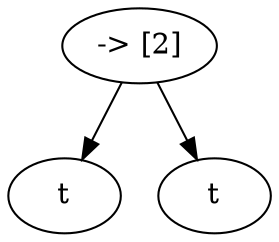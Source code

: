digraph G {
_ [label="-> [2]"]
_ -> _l [label=""]
_ -> _r [label=""]
_l [label="t"]
_r [label="t"]
}
